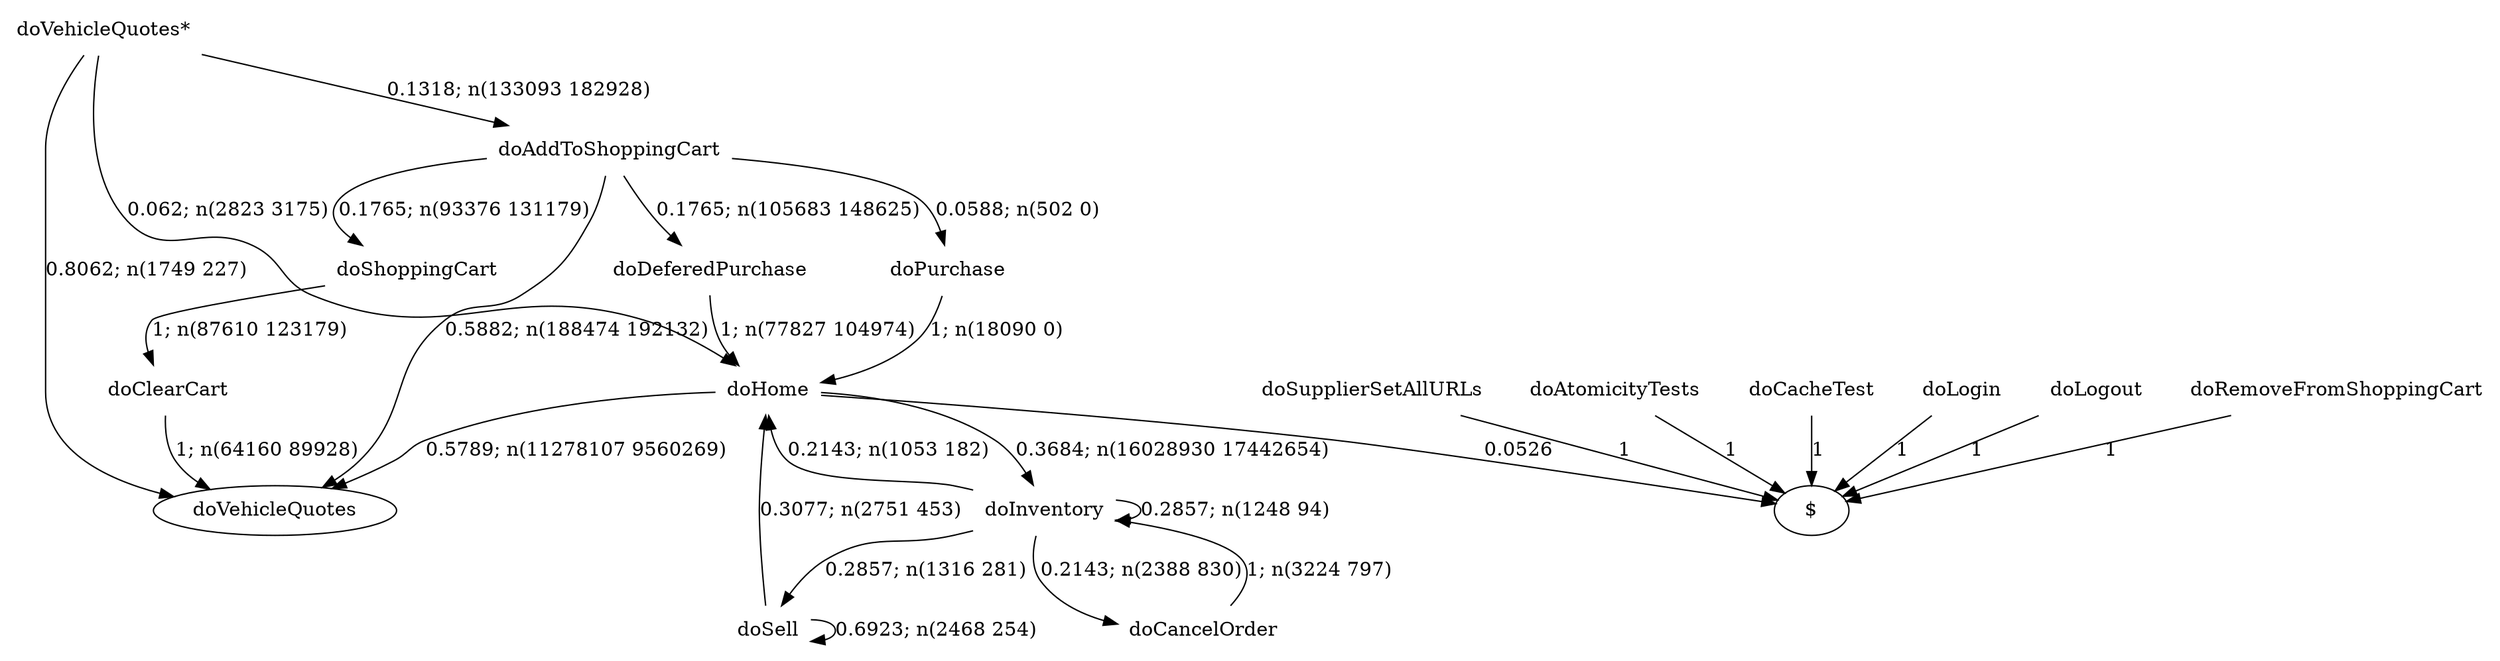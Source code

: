 digraph G {"doVehicleQuotes*" [label="doVehicleQuotes*",shape=none];"doSupplierSetAllURLs" [label="doSupplierSetAllURLs",shape=none];"doAtomicityTests" [label="doAtomicityTests",shape=none];"doCacheTest" [label="doCacheTest",shape=none];"doLogin" [label="doLogin",shape=none];"doAddToShoppingCart" [label="doAddToShoppingCart",shape=none];"doDeferedPurchase" [label="doDeferedPurchase",shape=none];"doHome" [label="doHome",shape=none];"doShoppingCart" [label="doShoppingCart",shape=none];"doClearCart" [label="doClearCart",shape=none];"doPurchase" [label="doPurchase",shape=none];"doInventory" [label="doInventory",shape=none];"doSell" [label="doSell",shape=none];"doLogout" [label="doLogout",shape=none];"doCancelOrder" [label="doCancelOrder",shape=none];"doRemoveFromShoppingCart" [label="doRemoveFromShoppingCart",shape=none];"doVehicleQuotes*"->"doVehicleQuotes" [style=solid,label="0.8062; n(1749 227)"];"doVehicleQuotes*"->"doAddToShoppingCart" [style=solid,label="0.1318; n(133093 182928)"];"doVehicleQuotes*"->"doHome" [style=solid,label="0.062; n(2823 3175)"];"doSupplierSetAllURLs"->"$" [style=solid,label="1"];"doAtomicityTests"->"$" [style=solid,label="1"];"doCacheTest"->"$" [style=solid,label="1"];"doLogin"->"$" [style=solid,label="1"];"doAddToShoppingCart"->"doVehicleQuotes" [style=solid,label="0.5882; n(188474 192132)"];"doAddToShoppingCart"->"doDeferedPurchase" [style=solid,label="0.1765; n(105683 148625)"];"doAddToShoppingCart"->"doShoppingCart" [style=solid,label="0.1765; n(93376 131179)"];"doAddToShoppingCart"->"doPurchase" [style=solid,label="0.0588; n(502 0)"];"doDeferedPurchase"->"doHome" [style=solid,label="1; n(77827 104974)"];"doHome"->"doVehicleQuotes" [style=solid,label="0.5789; n(11278107 9560269)"];"doHome"->"doInventory" [style=solid,label="0.3684; n(16028930 17442654)"];"doHome"->"$" [style=solid,label="0.0526"];"doShoppingCart"->"doClearCart" [style=solid,label="1; n(87610 123179)"];"doClearCart"->"doVehicleQuotes" [style=solid,label="1; n(64160 89928)"];"doPurchase"->"doHome" [style=solid,label="1; n(18090 0)"];"doInventory"->"doHome" [style=solid,label="0.2143; n(1053 182)"];"doInventory"->"doInventory" [style=solid,label="0.2857; n(1248 94)"];"doInventory"->"doSell" [style=solid,label="0.2857; n(1316 281)"];"doInventory"->"doCancelOrder" [style=solid,label="0.2143; n(2388 830)"];"doSell"->"doHome" [style=solid,label="0.3077; n(2751 453)"];"doSell"->"doSell" [style=solid,label="0.6923; n(2468 254)"];"doLogout"->"$" [style=solid,label="1"];"doCancelOrder"->"doInventory" [style=solid,label="1; n(3224 797)"];"doRemoveFromShoppingCart"->"$" [style=solid,label="1"];}